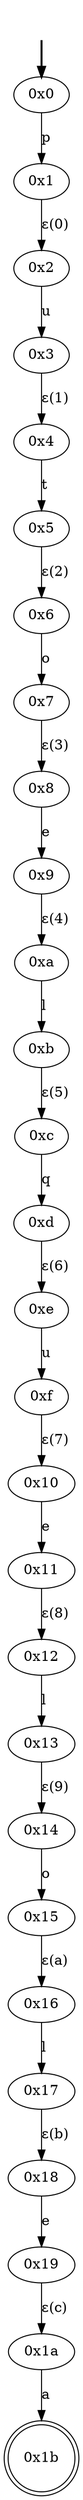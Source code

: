 digraph {
	fake [style=invisible]
	"0x0" [root=true]
	"0x1"
	"0x2"
	"0x3"
	"0x4"
	"0x5"
	"0x6"
	"0x7"
	"0x8"
	"0x9"
	"0xa"
	"0xb"
	"0xc"
	"0xd"
	"0xe"
	"0xf"
	"0x10"
	"0x11"
	"0x12"
	"0x13"
	"0x14"
	"0x15"
	"0x16"
	"0x17"
	"0x18"
	"0x19"
	"0x1a"
	"0x1b" [shape=doublecircle]
	fake -> "0x0" [style=bold]
	"0x0" -> "0x1" [label=p]
	"0x2" -> "0x3" [label=u]
	"0x1" -> "0x2" [label="ε(0)"]
	"0x4" -> "0x5" [label=t]
	"0x3" -> "0x4" [label="ε(1)"]
	"0x6" -> "0x7" [label=o]
	"0x5" -> "0x6" [label="ε(2)"]
	"0x8" -> "0x9" [label=e]
	"0x7" -> "0x8" [label="ε(3)"]
	"0xa" -> "0xb" [label=l]
	"0x9" -> "0xa" [label="ε(4)"]
	"0xc" -> "0xd" [label=q]
	"0xb" -> "0xc" [label="ε(5)"]
	"0xe" -> "0xf" [label=u]
	"0xd" -> "0xe" [label="ε(6)"]
	"0x10" -> "0x11" [label=e]
	"0xf" -> "0x10" [label="ε(7)"]
	"0x12" -> "0x13" [label=l]
	"0x11" -> "0x12" [label="ε(8)"]
	"0x14" -> "0x15" [label=o]
	"0x13" -> "0x14" [label="ε(9)"]
	"0x16" -> "0x17" [label=l]
	"0x15" -> "0x16" [label="ε(a)"]
	"0x18" -> "0x19" [label=e]
	"0x17" -> "0x18" [label="ε(b)"]
	"0x1a" -> "0x1b" [label=a]
	"0x19" -> "0x1a" [label="ε(c)"]
}
